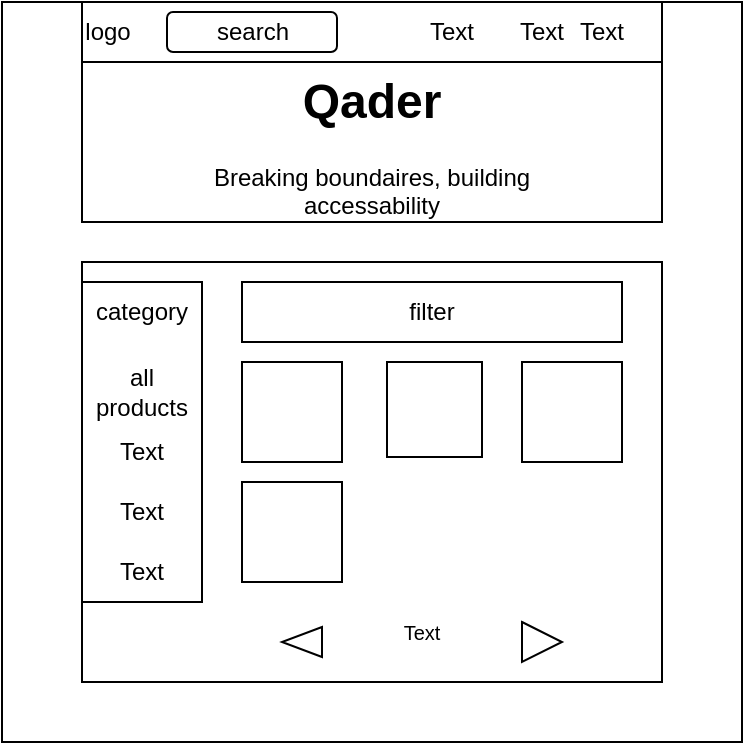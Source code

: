 <mxfile>
    <diagram id="fuQCR-meew_XbIHblM13" name="Page-1">
        <mxGraphModel dx="1072" dy="475" grid="1" gridSize="10" guides="1" tooltips="1" connect="1" arrows="1" fold="1" page="1" pageScale="1" pageWidth="850" pageHeight="1100" math="0" shadow="0">
            <root>
                <mxCell id="0"/>
                <mxCell id="1" parent="0"/>
                <mxCell id="2" value="" style="whiteSpace=wrap;html=1;aspect=fixed;" parent="1" vertex="1">
                    <mxGeometry x="240" width="370" height="370" as="geometry"/>
                </mxCell>
                <mxCell id="3" value="" style="rounded=0;whiteSpace=wrap;html=1;" parent="1" vertex="1">
                    <mxGeometry x="280" width="290" height="30" as="geometry"/>
                </mxCell>
                <mxCell id="5" value="" style="rounded=0;whiteSpace=wrap;html=1;" parent="1" vertex="1">
                    <mxGeometry x="280" y="130" width="290" height="210" as="geometry"/>
                </mxCell>
                <mxCell id="6" value="" style="rounded=0;whiteSpace=wrap;html=1;" parent="1" vertex="1">
                    <mxGeometry x="280" y="30" width="290" height="80" as="geometry"/>
                </mxCell>
                <mxCell id="8" value="" style="rounded=0;whiteSpace=wrap;html=1;" parent="1" vertex="1">
                    <mxGeometry x="280" y="140" width="60" height="160" as="geometry"/>
                </mxCell>
                <mxCell id="9" value="category" style="text;html=1;strokeColor=none;fillColor=none;align=center;verticalAlign=middle;whiteSpace=wrap;rounded=0;" parent="1" vertex="1">
                    <mxGeometry x="280" y="140" width="60" height="30" as="geometry"/>
                </mxCell>
                <mxCell id="10" value="all products" style="text;html=1;strokeColor=none;fillColor=none;align=center;verticalAlign=middle;whiteSpace=wrap;rounded=0;" parent="1" vertex="1">
                    <mxGeometry x="280" y="180" width="60" height="30" as="geometry"/>
                </mxCell>
                <mxCell id="11" value="Text" style="text;html=1;strokeColor=none;fillColor=none;align=center;verticalAlign=middle;whiteSpace=wrap;rounded=0;" parent="1" vertex="1">
                    <mxGeometry x="280" y="210" width="60" height="30" as="geometry"/>
                </mxCell>
                <mxCell id="12" value="Text" style="text;html=1;strokeColor=none;fillColor=none;align=center;verticalAlign=middle;whiteSpace=wrap;rounded=0;" parent="1" vertex="1">
                    <mxGeometry x="280" y="240" width="60" height="30" as="geometry"/>
                </mxCell>
                <mxCell id="13" value="Text" style="text;html=1;strokeColor=none;fillColor=none;align=center;verticalAlign=middle;whiteSpace=wrap;rounded=0;" parent="1" vertex="1">
                    <mxGeometry x="280" y="270" width="60" height="30" as="geometry"/>
                </mxCell>
                <mxCell id="14" value="filter" style="rounded=0;whiteSpace=wrap;html=1;" parent="1" vertex="1">
                    <mxGeometry x="360" y="140" width="190" height="30" as="geometry"/>
                </mxCell>
                <mxCell id="16" value="Text" style="text;html=1;strokeColor=none;fillColor=none;align=center;verticalAlign=middle;whiteSpace=wrap;rounded=0;" parent="1" vertex="1">
                    <mxGeometry x="480" width="60" height="30" as="geometry"/>
                </mxCell>
                <mxCell id="17" value="Text" style="text;html=1;strokeColor=none;fillColor=none;align=center;verticalAlign=middle;whiteSpace=wrap;rounded=0;" parent="1" vertex="1">
                    <mxGeometry x="510" width="60" height="30" as="geometry"/>
                </mxCell>
                <mxCell id="18" value="Text" style="text;html=1;strokeColor=none;fillColor=none;align=center;verticalAlign=middle;whiteSpace=wrap;rounded=0;" parent="1" vertex="1">
                    <mxGeometry x="440" width="50" height="30" as="geometry"/>
                </mxCell>
                <mxCell id="20" value="&lt;h1&gt;Qader&lt;/h1&gt;&lt;p&gt;Breaking boundaires, building accessability&lt;/p&gt;" style="text;html=1;strokeColor=none;fillColor=none;spacing=5;spacingTop=-20;whiteSpace=wrap;overflow=hidden;rounded=0;align=center;" parent="1" vertex="1">
                    <mxGeometry x="340" y="30" width="170" height="90" as="geometry"/>
                </mxCell>
                <mxCell id="21" value="" style="whiteSpace=wrap;html=1;aspect=fixed;fontSize=10;" parent="1" vertex="1">
                    <mxGeometry x="360" y="240" width="50" height="50" as="geometry"/>
                </mxCell>
                <mxCell id="22" value="" style="whiteSpace=wrap;html=1;aspect=fixed;fontSize=10;" parent="1" vertex="1">
                    <mxGeometry x="500" y="180" width="50" height="50" as="geometry"/>
                </mxCell>
                <mxCell id="23" value="" style="whiteSpace=wrap;html=1;aspect=fixed;fontSize=10;" parent="1" vertex="1">
                    <mxGeometry x="432.5" y="180" width="47.5" height="47.5" as="geometry"/>
                </mxCell>
                <mxCell id="24" value="" style="whiteSpace=wrap;html=1;aspect=fixed;fontSize=10;" parent="1" vertex="1">
                    <mxGeometry x="360" y="180" width="50" height="50" as="geometry"/>
                </mxCell>
                <mxCell id="26" value="" style="triangle;whiteSpace=wrap;html=1;fontSize=10;" parent="1" vertex="1">
                    <mxGeometry x="500" y="310" width="20" height="20" as="geometry"/>
                </mxCell>
                <mxCell id="27" value="" style="triangle;whiteSpace=wrap;html=1;fontSize=10;rotation=-180;" parent="1" vertex="1">
                    <mxGeometry x="380" y="312.5" width="20" height="15" as="geometry"/>
                </mxCell>
                <mxCell id="30" value="Text" style="text;html=1;strokeColor=none;fillColor=none;align=center;verticalAlign=middle;whiteSpace=wrap;rounded=0;fontSize=10;" parent="1" vertex="1">
                    <mxGeometry x="420" y="300" width="60" height="30" as="geometry"/>
                </mxCell>
                <mxCell id="32" value="search" style="rounded=1;whiteSpace=wrap;html=1;" vertex="1" parent="1">
                    <mxGeometry x="322.5" y="5" width="85" height="20" as="geometry"/>
                </mxCell>
                <mxCell id="33" value="logo" style="text;html=1;strokeColor=none;fillColor=none;align=center;verticalAlign=middle;whiteSpace=wrap;rounded=0;" vertex="1" parent="1">
                    <mxGeometry x="262.5" width="60" height="30" as="geometry"/>
                </mxCell>
            </root>
        </mxGraphModel>
    </diagram>
</mxfile>